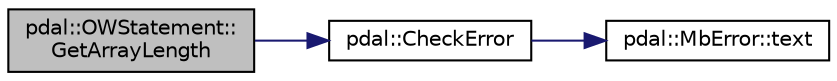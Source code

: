 digraph "pdal::OWStatement::GetArrayLength"
{
  edge [fontname="Helvetica",fontsize="10",labelfontname="Helvetica",labelfontsize="10"];
  node [fontname="Helvetica",fontsize="10",shape=record];
  rankdir="LR";
  Node1 [label="pdal::OWStatement::\lGetArrayLength",height=0.2,width=0.4,color="black", fillcolor="grey75", style="filled", fontcolor="black"];
  Node1 -> Node2 [color="midnightblue",fontsize="10",style="solid",fontname="Helvetica"];
  Node2 [label="pdal::CheckError",height=0.2,width=0.4,color="black", fillcolor="white", style="filled",URL="$namespacepdal.html#a6c7080f4fd6dc91b0cf4cfa8bc61a51c"];
  Node2 -> Node3 [color="midnightblue",fontsize="10",style="solid",fontname="Helvetica"];
  Node3 [label="pdal::MbError::text",height=0.2,width=0.4,color="black", fillcolor="white", style="filled",URL="$namespacepdal_1_1MbError.html#a4d54b8e3f4518938995230a414498a54"];
}
